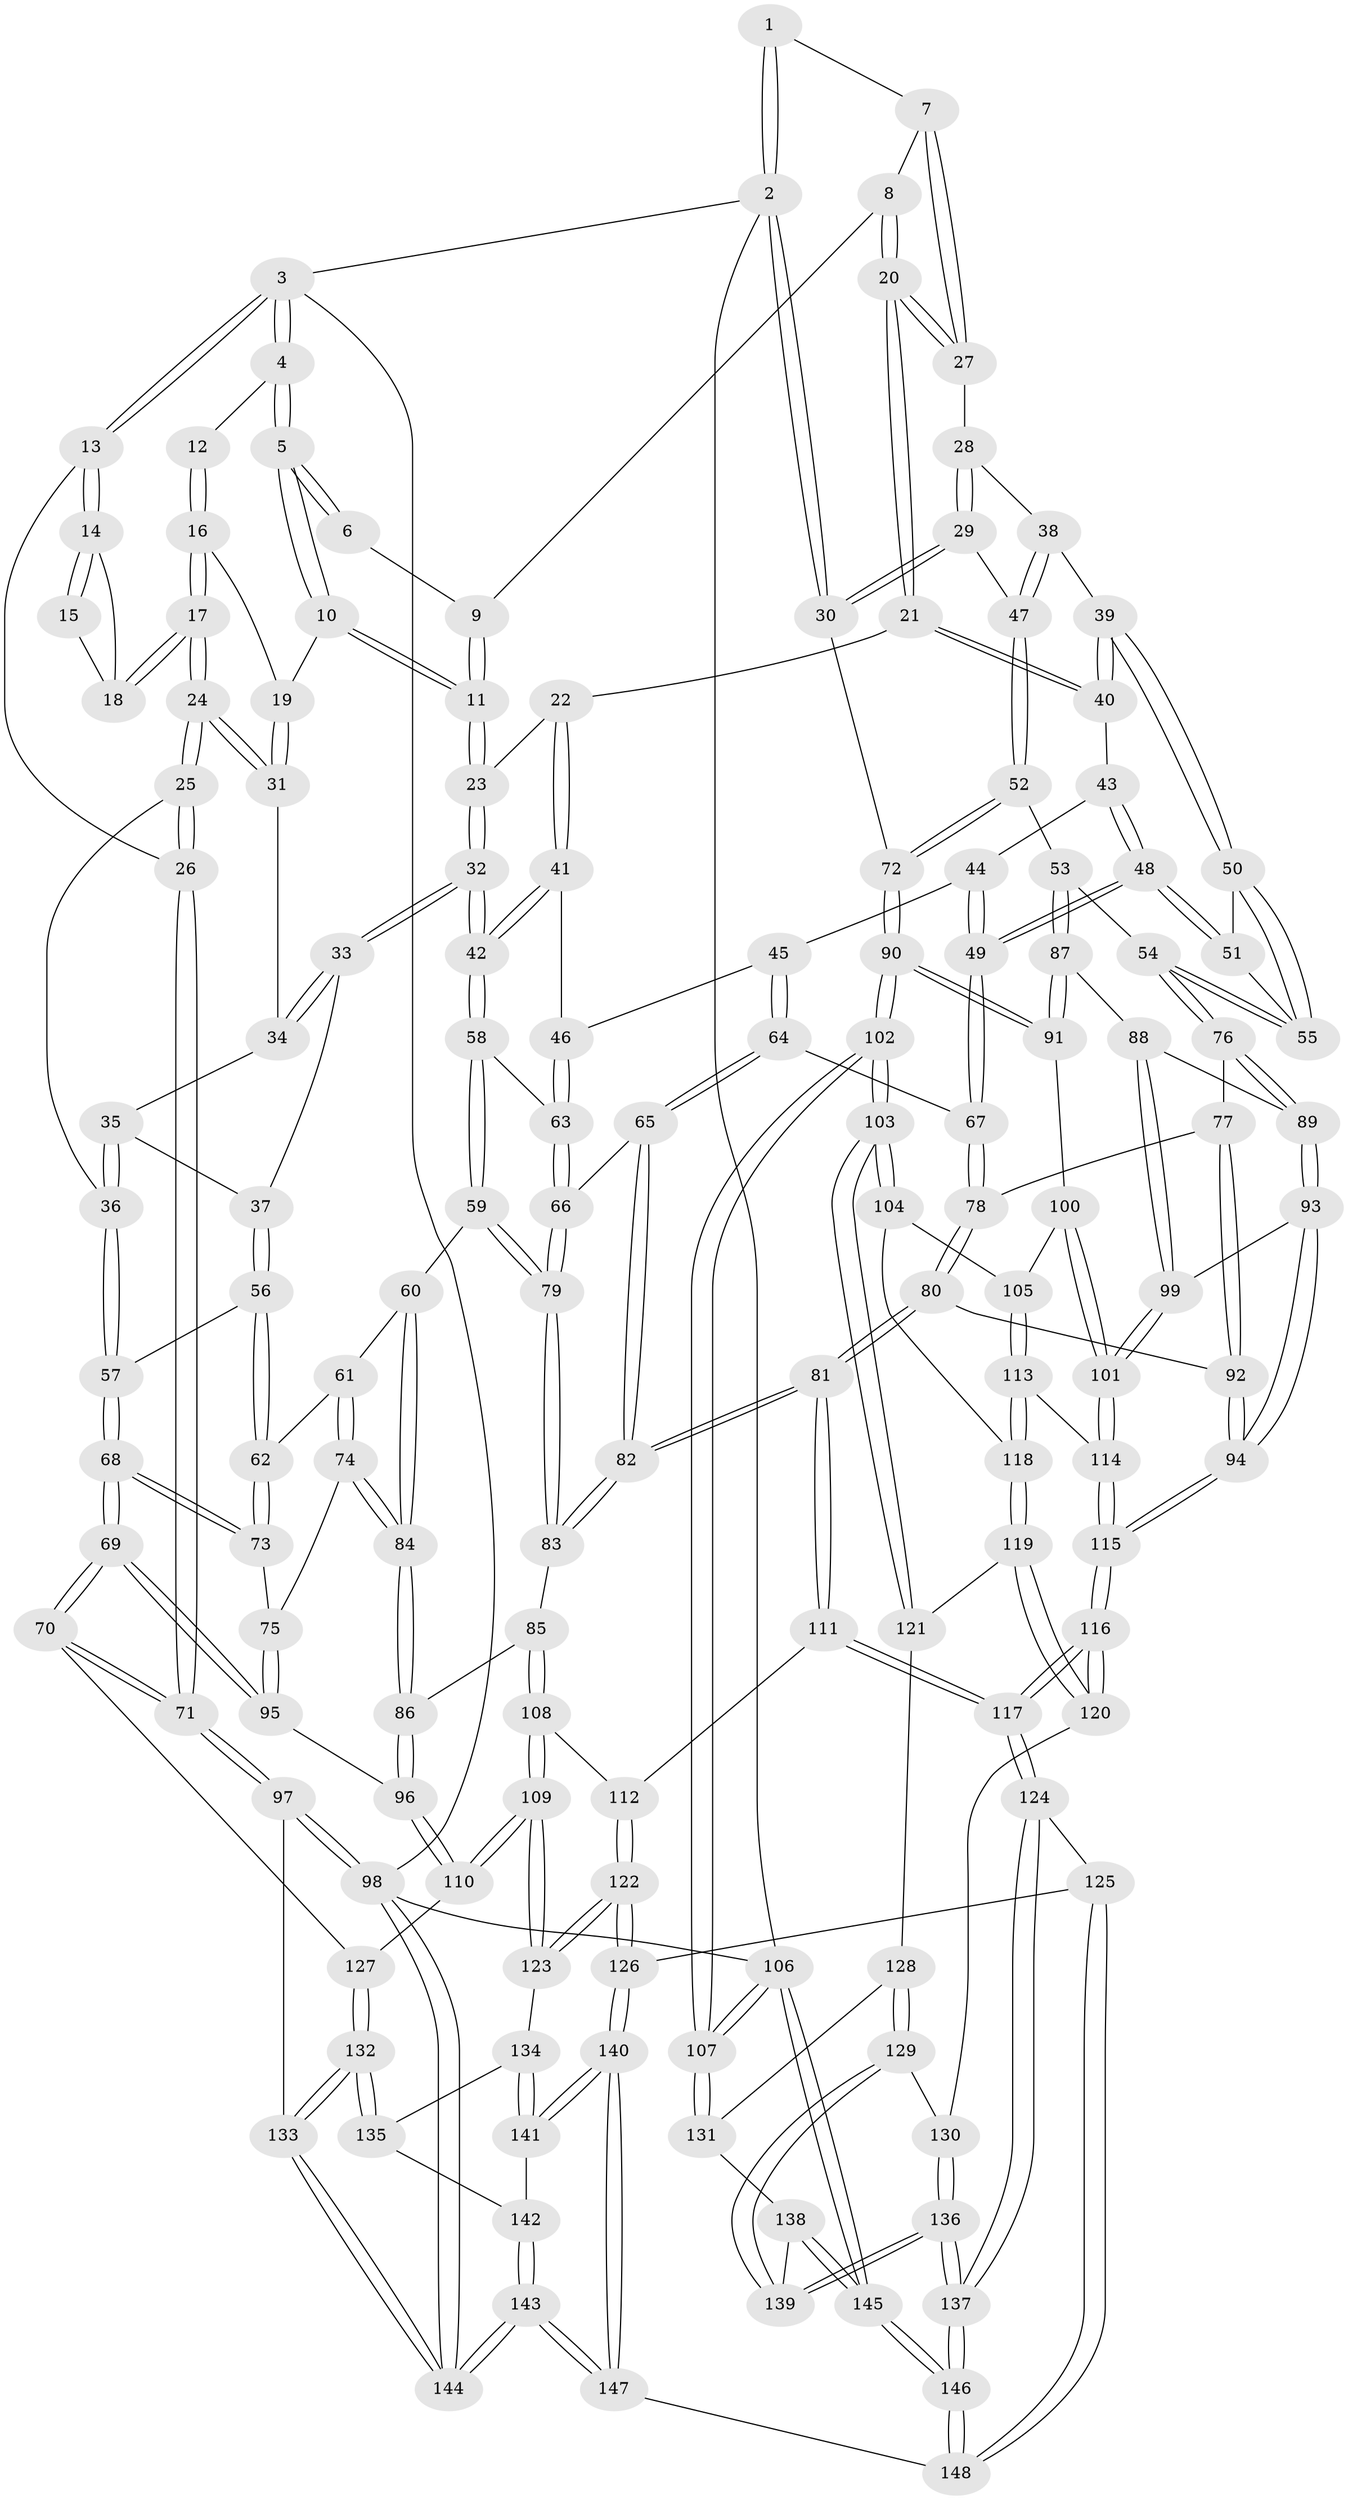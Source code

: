 // Generated by graph-tools (version 1.1) at 2025/11/02/27/25 16:11:59]
// undirected, 148 vertices, 367 edges
graph export_dot {
graph [start="1"]
  node [color=gray90,style=filled];
  1 [pos="+0.8102428899864367+0"];
  2 [pos="+1+0"];
  3 [pos="+0+0"];
  4 [pos="+0.15382170344569918+0"];
  5 [pos="+0.38743999454073347+0"];
  6 [pos="+0.6849088187784916+0"];
  7 [pos="+0.8486894978153444+0.09457396876422759"];
  8 [pos="+0.6818781982156481+0.03966731062190528"];
  9 [pos="+0.6713734943886592+0"];
  10 [pos="+0.40584382372337807+0"];
  11 [pos="+0.5071888732850091+0.1348802854855815"];
  12 [pos="+0.14889594281679472+0"];
  13 [pos="+0+0.10361440368484906"];
  14 [pos="+0.015376982282718579+0.1036900993948484"];
  15 [pos="+0.10587959601916143+0.012829236647448604"];
  16 [pos="+0.18476133393979638+0.11765561626036006"];
  17 [pos="+0.13553713769618675+0.17132455537936508"];
  18 [pos="+0.07534162235805142+0.11235613393650583"];
  19 [pos="+0.3015120577160232+0.1357121938441815"];
  20 [pos="+0.6643733060997263+0.19221389758631963"];
  21 [pos="+0.6548140734738982+0.20377451695780208"];
  22 [pos="+0.5543071263133079+0.1910511067586301"];
  23 [pos="+0.5285401970899616+0.17943667586269324"];
  24 [pos="+0.12535457541200895+0.2169423111743393"];
  25 [pos="+0.101737710279473+0.2794739107919525"];
  26 [pos="+0+0.27094069753876127"];
  27 [pos="+0.8554754285467302+0.1171773902330902"];
  28 [pos="+0.9413144697366082+0.17490241483370428"];
  29 [pos="+1+0.18190721713687807"];
  30 [pos="+1+0.17480902750837626"];
  31 [pos="+0.30625775487765644+0.19016388886557264"];
  32 [pos="+0.40697654157389446+0.27355512956535716"];
  33 [pos="+0.3481918880487772+0.2506755377120605"];
  34 [pos="+0.31246411088896164+0.2133810186064277"];
  35 [pos="+0.2204940911821127+0.2682684881222637"];
  36 [pos="+0.10602884515501158+0.28363011614857175"];
  37 [pos="+0.28247297280573086+0.32787568539690937"];
  38 [pos="+0.8455457828312053+0.2848291919246152"];
  39 [pos="+0.7852329987753603+0.2946600391570712"];
  40 [pos="+0.6720424270274272+0.23903947463763475"];
  41 [pos="+0.5371283450302559+0.3388376695428934"];
  42 [pos="+0.4096214659675949+0.30086943762573726"];
  43 [pos="+0.6704788525930319+0.24908056817917051"];
  44 [pos="+0.5818407186071275+0.33192415743222675"];
  45 [pos="+0.5493978138916393+0.34911598175785286"];
  46 [pos="+0.5372365335002993+0.33983759446798745"];
  47 [pos="+0.8828978041192415+0.376438055894922"];
  48 [pos="+0.6541774034117551+0.4000944555116842"];
  49 [pos="+0.6520441466081212+0.40287453879281226"];
  50 [pos="+0.7803085510963026+0.33419891517872435"];
  51 [pos="+0.6822846408189273+0.39987049389903945"];
  52 [pos="+0.8852951036101527+0.4054674350708603"];
  53 [pos="+0.8525080411471876+0.4568846463734411"];
  54 [pos="+0.7929014769190404+0.41988380440312306"];
  55 [pos="+0.7907933152673333+0.4177708478091255"];
  56 [pos="+0.27077498945943523+0.3836234501687698"];
  57 [pos="+0.1282669900918862+0.3322426675917498"];
  58 [pos="+0.4087086260905288+0.3864613457340784"];
  59 [pos="+0.3724430896597858+0.42896601486809993"];
  60 [pos="+0.3704908590241559+0.42959952929770917"];
  61 [pos="+0.27663609515492527+0.3905304375295935"];
  62 [pos="+0.27404164230160666+0.3884067589308483"];
  63 [pos="+0.4728171876410286+0.39666509735803823"];
  64 [pos="+0.624846144639368+0.428292333380662"];
  65 [pos="+0.5773464297105589+0.45212373869318734"];
  66 [pos="+0.5357862542604386+0.4474953130256358"];
  67 [pos="+0.633993053578869+0.4272096140501731"];
  68 [pos="+0.12031142555365831+0.47400999722380804"];
  69 [pos="+0+0.6207367043351298"];
  70 [pos="+0+0.6234349008304986"];
  71 [pos="+0+0.627938685333555"];
  72 [pos="+1+0.3638190981146096"];
  73 [pos="+0.15549257119384213+0.48205628500892567"];
  74 [pos="+0.23073815020650676+0.5088541241201657"];
  75 [pos="+0.19664723026442413+0.503630978842902"];
  76 [pos="+0.6969910918983345+0.49788761794725306"];
  77 [pos="+0.6829845093174657+0.4925765372978004"];
  78 [pos="+0.6457267067847338+0.44632749938428434"];
  79 [pos="+0.45647090284690434+0.5256770628078555"];
  80 [pos="+0.5879958838413704+0.6197832093593079"];
  81 [pos="+0.5468021446676553+0.6196645539743754"];
  82 [pos="+0.5448339958727941+0.6173324284623373"];
  83 [pos="+0.4659555386368726+0.5779207186304501"];
  84 [pos="+0.30135466855005233+0.5491399967715143"];
  85 [pos="+0.4184707077589069+0.5979772205246935"];
  86 [pos="+0.3051633052720951+0.5699542620126189"];
  87 [pos="+0.8567408765280806+0.48893318482465914"];
  88 [pos="+0.788376650521116+0.5263303045731578"];
  89 [pos="+0.733759672158575+0.5231983551716306"];
  90 [pos="+1+0.5034625546180008"];
  91 [pos="+0.8986960317517839+0.5295527024418476"];
  92 [pos="+0.6279489055681772+0.6246762996398548"];
  93 [pos="+0.7011505477606367+0.6284539326976365"];
  94 [pos="+0.6603844749207192+0.6427851639685267"];
  95 [pos="+0.18465124920038156+0.6689443240527088"];
  96 [pos="+0.2428838815890967+0.6931148364160761"];
  97 [pos="+0+0.7794954193334941"];
  98 [pos="+0+1"];
  99 [pos="+0.7748699708008571+0.6353116261118551"];
  100 [pos="+0.8937172502795817+0.5684366440540802"];
  101 [pos="+0.7977360351404906+0.6530242280066251"];
  102 [pos="+1+0.6964207655393336"];
  103 [pos="+1+0.6964084894026674"];
  104 [pos="+0.9469626446439593+0.6626390384349802"];
  105 [pos="+0.9123898673521573+0.6154359260080692"];
  106 [pos="+1+1"];
  107 [pos="+1+0.8044091200699874"];
  108 [pos="+0.39225102096131287+0.6961495483133665"];
  109 [pos="+0.2731718508403634+0.7455760529909581"];
  110 [pos="+0.263798390962064+0.7333640867686361"];
  111 [pos="+0.5217027770945831+0.7012602648258336"];
  112 [pos="+0.49053976541125666+0.7330824523291927"];
  113 [pos="+0.8331027864479651+0.6982226092649142"];
  114 [pos="+0.8074802015340506+0.6818372317467235"];
  115 [pos="+0.6900282946240395+0.7923890644911742"];
  116 [pos="+0.6863010656170345+0.8108343180953792"];
  117 [pos="+0.6824107717476083+0.8152948142113434"];
  118 [pos="+0.8709235086931469+0.7355787247291733"];
  119 [pos="+0.876180236069088+0.7626548023763399"];
  120 [pos="+0.8025508699407948+0.8144093109707983"];
  121 [pos="+0.8925746819377233+0.7746082834080037"];
  122 [pos="+0.4688108059715209+0.8810749341634941"];
  123 [pos="+0.2760135045915987+0.7603138910445697"];
  124 [pos="+0.6681470202745824+0.8487926960480443"];
  125 [pos="+0.542026545348978+0.8856295728388288"];
  126 [pos="+0.4692173576318511+0.8819625100927383"];
  127 [pos="+0.10158937093735272+0.7996780308405669"];
  128 [pos="+0.9013207099975884+0.7922326060194501"];
  129 [pos="+0.8839450724325711+0.890936392325636"];
  130 [pos="+0.8164213619065406+0.8396081671376743"];
  131 [pos="+0.9976708907736517+0.8540252902737149"];
  132 [pos="+0.12875223185182066+0.9034279670433513"];
  133 [pos="+0.11118346621781904+0.9226765025745763"];
  134 [pos="+0.23819817571828783+0.8481489876989428"];
  135 [pos="+0.19989144761032043+0.8762055683680464"];
  136 [pos="+0.8024389643752352+0.9445386654679843"];
  137 [pos="+0.7441190044159991+0.998540085077122"];
  138 [pos="+0.921246163905053+0.9174213932511638"];
  139 [pos="+0.8867017612893308+0.8998196315968361"];
  140 [pos="+0.39362858094580716+1"];
  141 [pos="+0.30762716909775323+0.9351295110317067"];
  142 [pos="+0.23094870351604987+0.9542612731413916"];
  143 [pos="+0.3037985622812952+1"];
  144 [pos="+0.10437046355804733+1"];
  145 [pos="+1+1"];
  146 [pos="+0.7523517473973803+1"];
  147 [pos="+0.364166273062031+1"];
  148 [pos="+0.6975144816888713+1"];
  1 -- 2;
  1 -- 2;
  1 -- 7;
  2 -- 3;
  2 -- 30;
  2 -- 30;
  2 -- 106;
  3 -- 4;
  3 -- 4;
  3 -- 13;
  3 -- 13;
  3 -- 98;
  4 -- 5;
  4 -- 5;
  4 -- 12;
  5 -- 6;
  5 -- 6;
  5 -- 10;
  5 -- 10;
  6 -- 9;
  7 -- 8;
  7 -- 27;
  7 -- 27;
  8 -- 9;
  8 -- 20;
  8 -- 20;
  9 -- 11;
  9 -- 11;
  10 -- 11;
  10 -- 11;
  10 -- 19;
  11 -- 23;
  11 -- 23;
  12 -- 16;
  12 -- 16;
  13 -- 14;
  13 -- 14;
  13 -- 26;
  14 -- 15;
  14 -- 15;
  14 -- 18;
  15 -- 18;
  16 -- 17;
  16 -- 17;
  16 -- 19;
  17 -- 18;
  17 -- 18;
  17 -- 24;
  17 -- 24;
  19 -- 31;
  19 -- 31;
  20 -- 21;
  20 -- 21;
  20 -- 27;
  20 -- 27;
  21 -- 22;
  21 -- 40;
  21 -- 40;
  22 -- 23;
  22 -- 41;
  22 -- 41;
  23 -- 32;
  23 -- 32;
  24 -- 25;
  24 -- 25;
  24 -- 31;
  24 -- 31;
  25 -- 26;
  25 -- 26;
  25 -- 36;
  26 -- 71;
  26 -- 71;
  27 -- 28;
  28 -- 29;
  28 -- 29;
  28 -- 38;
  29 -- 30;
  29 -- 30;
  29 -- 47;
  30 -- 72;
  31 -- 34;
  32 -- 33;
  32 -- 33;
  32 -- 42;
  32 -- 42;
  33 -- 34;
  33 -- 34;
  33 -- 37;
  34 -- 35;
  35 -- 36;
  35 -- 36;
  35 -- 37;
  36 -- 57;
  36 -- 57;
  37 -- 56;
  37 -- 56;
  38 -- 39;
  38 -- 47;
  38 -- 47;
  39 -- 40;
  39 -- 40;
  39 -- 50;
  39 -- 50;
  40 -- 43;
  41 -- 42;
  41 -- 42;
  41 -- 46;
  42 -- 58;
  42 -- 58;
  43 -- 44;
  43 -- 48;
  43 -- 48;
  44 -- 45;
  44 -- 49;
  44 -- 49;
  45 -- 46;
  45 -- 64;
  45 -- 64;
  46 -- 63;
  46 -- 63;
  47 -- 52;
  47 -- 52;
  48 -- 49;
  48 -- 49;
  48 -- 51;
  48 -- 51;
  49 -- 67;
  49 -- 67;
  50 -- 51;
  50 -- 55;
  50 -- 55;
  51 -- 55;
  52 -- 53;
  52 -- 72;
  52 -- 72;
  53 -- 54;
  53 -- 87;
  53 -- 87;
  54 -- 55;
  54 -- 55;
  54 -- 76;
  54 -- 76;
  56 -- 57;
  56 -- 62;
  56 -- 62;
  57 -- 68;
  57 -- 68;
  58 -- 59;
  58 -- 59;
  58 -- 63;
  59 -- 60;
  59 -- 79;
  59 -- 79;
  60 -- 61;
  60 -- 84;
  60 -- 84;
  61 -- 62;
  61 -- 74;
  61 -- 74;
  62 -- 73;
  62 -- 73;
  63 -- 66;
  63 -- 66;
  64 -- 65;
  64 -- 65;
  64 -- 67;
  65 -- 66;
  65 -- 82;
  65 -- 82;
  66 -- 79;
  66 -- 79;
  67 -- 78;
  67 -- 78;
  68 -- 69;
  68 -- 69;
  68 -- 73;
  68 -- 73;
  69 -- 70;
  69 -- 70;
  69 -- 95;
  69 -- 95;
  70 -- 71;
  70 -- 71;
  70 -- 127;
  71 -- 97;
  71 -- 97;
  72 -- 90;
  72 -- 90;
  73 -- 75;
  74 -- 75;
  74 -- 84;
  74 -- 84;
  75 -- 95;
  75 -- 95;
  76 -- 77;
  76 -- 89;
  76 -- 89;
  77 -- 78;
  77 -- 92;
  77 -- 92;
  78 -- 80;
  78 -- 80;
  79 -- 83;
  79 -- 83;
  80 -- 81;
  80 -- 81;
  80 -- 92;
  81 -- 82;
  81 -- 82;
  81 -- 111;
  81 -- 111;
  82 -- 83;
  82 -- 83;
  83 -- 85;
  84 -- 86;
  84 -- 86;
  85 -- 86;
  85 -- 108;
  85 -- 108;
  86 -- 96;
  86 -- 96;
  87 -- 88;
  87 -- 91;
  87 -- 91;
  88 -- 89;
  88 -- 99;
  88 -- 99;
  89 -- 93;
  89 -- 93;
  90 -- 91;
  90 -- 91;
  90 -- 102;
  90 -- 102;
  91 -- 100;
  92 -- 94;
  92 -- 94;
  93 -- 94;
  93 -- 94;
  93 -- 99;
  94 -- 115;
  94 -- 115;
  95 -- 96;
  96 -- 110;
  96 -- 110;
  97 -- 98;
  97 -- 98;
  97 -- 133;
  98 -- 144;
  98 -- 144;
  98 -- 106;
  99 -- 101;
  99 -- 101;
  100 -- 101;
  100 -- 101;
  100 -- 105;
  101 -- 114;
  101 -- 114;
  102 -- 103;
  102 -- 103;
  102 -- 107;
  102 -- 107;
  103 -- 104;
  103 -- 104;
  103 -- 121;
  103 -- 121;
  104 -- 105;
  104 -- 118;
  105 -- 113;
  105 -- 113;
  106 -- 107;
  106 -- 107;
  106 -- 145;
  106 -- 145;
  107 -- 131;
  107 -- 131;
  108 -- 109;
  108 -- 109;
  108 -- 112;
  109 -- 110;
  109 -- 110;
  109 -- 123;
  109 -- 123;
  110 -- 127;
  111 -- 112;
  111 -- 117;
  111 -- 117;
  112 -- 122;
  112 -- 122;
  113 -- 114;
  113 -- 118;
  113 -- 118;
  114 -- 115;
  114 -- 115;
  115 -- 116;
  115 -- 116;
  116 -- 117;
  116 -- 117;
  116 -- 120;
  116 -- 120;
  117 -- 124;
  117 -- 124;
  118 -- 119;
  118 -- 119;
  119 -- 120;
  119 -- 120;
  119 -- 121;
  120 -- 130;
  121 -- 128;
  122 -- 123;
  122 -- 123;
  122 -- 126;
  122 -- 126;
  123 -- 134;
  124 -- 125;
  124 -- 137;
  124 -- 137;
  125 -- 126;
  125 -- 148;
  125 -- 148;
  126 -- 140;
  126 -- 140;
  127 -- 132;
  127 -- 132;
  128 -- 129;
  128 -- 129;
  128 -- 131;
  129 -- 130;
  129 -- 139;
  129 -- 139;
  130 -- 136;
  130 -- 136;
  131 -- 138;
  132 -- 133;
  132 -- 133;
  132 -- 135;
  132 -- 135;
  133 -- 144;
  133 -- 144;
  134 -- 135;
  134 -- 141;
  134 -- 141;
  135 -- 142;
  136 -- 137;
  136 -- 137;
  136 -- 139;
  136 -- 139;
  137 -- 146;
  137 -- 146;
  138 -- 139;
  138 -- 145;
  138 -- 145;
  140 -- 141;
  140 -- 141;
  140 -- 147;
  140 -- 147;
  141 -- 142;
  142 -- 143;
  142 -- 143;
  143 -- 144;
  143 -- 144;
  143 -- 147;
  143 -- 147;
  145 -- 146;
  145 -- 146;
  146 -- 148;
  146 -- 148;
  147 -- 148;
}
